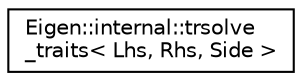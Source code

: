 digraph "Graphical Class Hierarchy"
{
  edge [fontname="Helvetica",fontsize="10",labelfontname="Helvetica",labelfontsize="10"];
  node [fontname="Helvetica",fontsize="10",shape=record];
  rankdir="LR";
  Node1 [label="Eigen::internal::trsolve\l_traits\< Lhs, Rhs, Side \>",height=0.2,width=0.4,color="black", fillcolor="white", style="filled",URL="$class_eigen_1_1internal_1_1trsolve__traits.html"];
}
